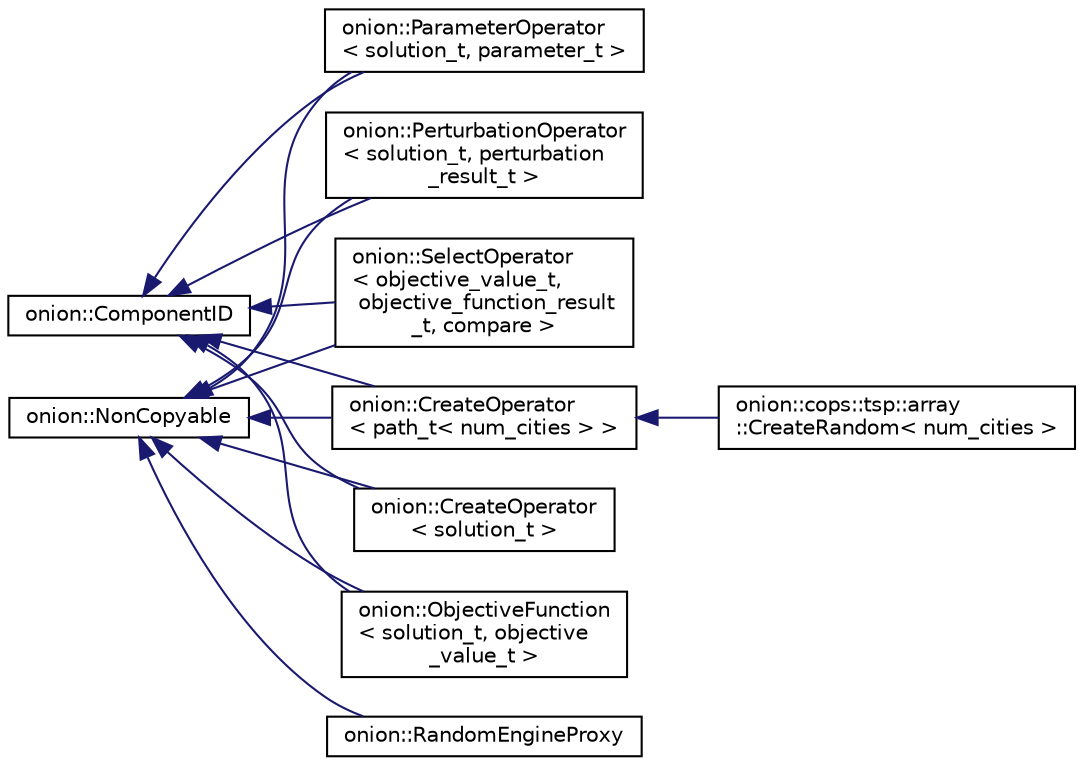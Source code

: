 digraph "Graphical Class Hierarchy"
{
 // LATEX_PDF_SIZE
  edge [fontname="Helvetica",fontsize="10",labelfontname="Helvetica",labelfontsize="10"];
  node [fontname="Helvetica",fontsize="10",shape=record];
  rankdir="LR";
  Node16 [label="onion::ComponentID",height=0.2,width=0.4,color="black", fillcolor="white", style="filled",URL="$classonion_1_1_component_i_d.html",tooltip="Base class used to identify concrete implementations of the Onion basic components."];
  Node16 -> Node1 [dir="back",color="midnightblue",fontsize="10",style="solid",fontname="Helvetica"];
  Node1 [label="onion::CreateOperator\l\< path_t\< num_cities \> \>",height=0.2,width=0.4,color="black", fillcolor="white", style="filled",URL="$classonion_1_1_create_operator.html",tooltip=" "];
  Node1 -> Node2 [dir="back",color="midnightblue",fontsize="10",style="solid",fontname="Helvetica"];
  Node2 [label="onion::cops::tsp::array\l::CreateRandom\< num_cities \>",height=0.2,width=0.4,color="black", fillcolor="white", style="filled",URL="$classonion_1_1cops_1_1tsp_1_1array_1_1_create_random.html",tooltip=" "];
  Node16 -> Node3 [dir="back",color="midnightblue",fontsize="10",style="solid",fontname="Helvetica"];
  Node3 [label="onion::CreateOperator\l\< solution_t \>",height=0.2,width=0.4,color="black", fillcolor="white", style="filled",URL="$classonion_1_1_create_operator.html",tooltip="Abstract Data Type that defines the CreateOperator component."];
  Node16 -> Node4 [dir="back",color="midnightblue",fontsize="10",style="solid",fontname="Helvetica"];
  Node4 [label="onion::ObjectiveFunction\l\< solution_t, objective\l_value_t \>",height=0.2,width=0.4,color="black", fillcolor="white", style="filled",URL="$classonion_1_1_objective_function.html",tooltip="Abstract Data Type that defines the ObjectiveFuntion component."];
  Node16 -> Node5 [dir="back",color="midnightblue",fontsize="10",style="solid",fontname="Helvetica"];
  Node5 [label="onion::ParameterOperator\l\< solution_t, parameter_t \>",height=0.2,width=0.4,color="black", fillcolor="white", style="filled",URL="$classonion_1_1_parameter_operator.html",tooltip="Abstract Data Type that defines the ParameterOperator component."];
  Node16 -> Node6 [dir="back",color="midnightblue",fontsize="10",style="solid",fontname="Helvetica"];
  Node6 [label="onion::PerturbationOperator\l\< solution_t, perturbation\l_result_t \>",height=0.2,width=0.4,color="black", fillcolor="white", style="filled",URL="$classonion_1_1_perturbation_operator.html",tooltip="Abstract Data Type that defines the Perturbation Operator."];
  Node16 -> Node8 [dir="back",color="midnightblue",fontsize="10",style="solid",fontname="Helvetica"];
  Node8 [label="onion::SelectOperator\l\< objective_value_t,\l objective_function_result\l_t, compare \>",height=0.2,width=0.4,color="black", fillcolor="white", style="filled",URL="$classonion_1_1_select_operator.html",tooltip="Defines the interface of SelectOperator components."];
  Node0 [label="onion::NonCopyable",height=0.2,width=0.4,color="black", fillcolor="white", style="filled",URL="$classonion_1_1_non_copyable.html",tooltip="Class to make other classes non-copyable."];
  Node0 -> Node1 [dir="back",color="midnightblue",fontsize="10",style="solid",fontname="Helvetica"];
  Node0 -> Node3 [dir="back",color="midnightblue",fontsize="10",style="solid",fontname="Helvetica"];
  Node0 -> Node4 [dir="back",color="midnightblue",fontsize="10",style="solid",fontname="Helvetica"];
  Node0 -> Node5 [dir="back",color="midnightblue",fontsize="10",style="solid",fontname="Helvetica"];
  Node0 -> Node6 [dir="back",color="midnightblue",fontsize="10",style="solid",fontname="Helvetica"];
  Node0 -> Node7 [dir="back",color="midnightblue",fontsize="10",style="solid",fontname="Helvetica"];
  Node7 [label="onion::RandomEngineProxy",height=0.2,width=0.4,color="black", fillcolor="white", style="filled",URL="$classonion_1_1_random_engine_proxy.html",tooltip="Creates and control the access to the global RandonEngine object."];
  Node0 -> Node8 [dir="back",color="midnightblue",fontsize="10",style="solid",fontname="Helvetica"];
}
